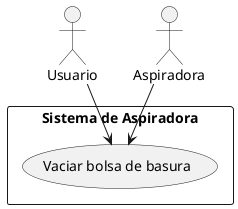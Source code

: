 @startuml
actor Usuario
actor Aspiradora

rectangle "Sistema de Aspiradora" {
    usecase "Vaciar bolsa de basura"
}

Usuario --> "Vaciar bolsa de basura"
Aspiradora --> "Vaciar bolsa de basura"
@enduml